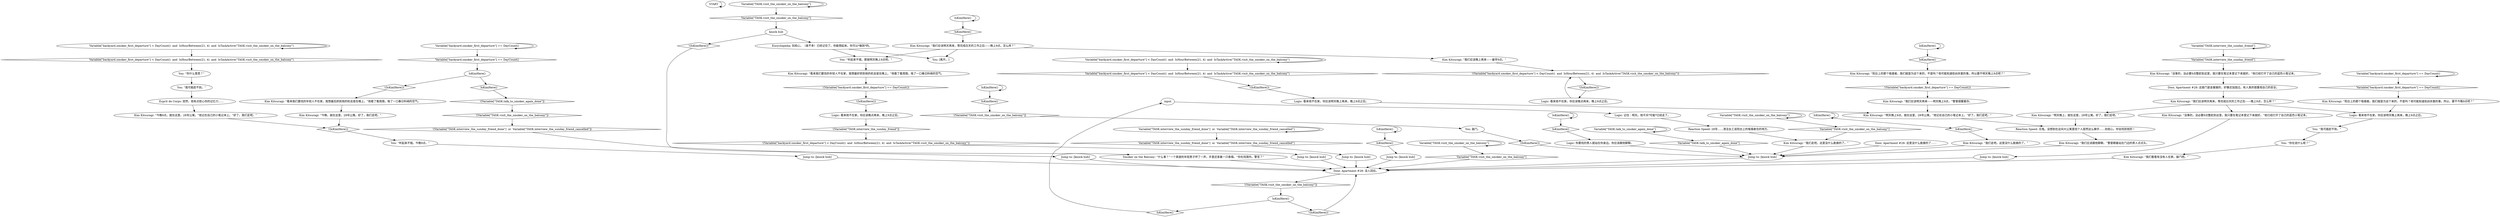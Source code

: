 # APT / SMOKER DOOR
# DOOR, APARTMENT #28 (SMOKER ON THE BALCONY)
# ==================================================
digraph G {
	  0 [label="START"];
	  1 [label="input"];
	  2 [label="Kim Kitsuragi: “我们看看有没有人在家。敲门吧。”"];
	  3 [label="Kim Kitsuragi: “阳台上的那个吸烟者。我们就是为这个来的，不是吗？他可能知道些凶杀案的事。所以，要不今晚9点吧？”"];
	  4 [label="IsKimHere()"];
	  5 [label="IsKimHere()", shape=diamond];
	  6 [label="!(IsKimHere())", shape=diamond];
	  7 [label="Jump to: [knock hub]"];
	  8 [label="Variable[\"TASK.interview_the_sunday_friend\"]"];
	  9 [label="Variable[\"TASK.interview_the_sunday_friend\"]", shape=diamond];
	  10 [label="!(Variable[\"TASK.interview_the_sunday_friend\"])", shape=diamond];
	  11 [label="Jump to: [knock hub]"];
	  12 [label="Kim Kitsuragi: “明天晚上，就在这里，28号公寓。好了，我们走吧。”"];
	  13 [label="You: “我可能赶不到。”"];
	  14 [label="Jump to: [knock hub]"];
	  15 [label="IsKimHere()"];
	  16 [label="IsKimHere()", shape=diamond];
	  17 [label="!(IsKimHere())", shape=diamond];
	  18 [label="Door, Apartment #28: 没人回应。"];
	  19 [label="knock hub"];
	  20 [label="Variable[\"backyard.smoker_first_departure\"] == DayCount()"];
	  21 [label="Variable[\"backyard.smoker_first_departure\"] == DayCount()", shape=diamond];
	  22 [label="!(Variable[\"backyard.smoker_first_departure\"] == DayCount())", shape=diamond];
	  23 [label="Esprit de Corps: 突然，他有点担心你的记忆力……"];
	  24 [label="Kim Kitsuragi: “没事的，没必要9点整赶到这里，我只要在笔记本里记下来就好。”他已经打开了自己的蓝色小笔记本。"];
	  25 [label="You: “你在说什么呢？”"];
	  26 [label="Kim Kitsuragi: “没事的，没必要9点整赶到这里，我只要在笔记本里记下来就好。”他已经打开了自己的蓝色小笔记本。"];
	  27 [label="IsKimHere()"];
	  28 [label="IsKimHere()", shape=diamond];
	  29 [label="!(IsKimHere())", shape=diamond];
	  30 [label="Smoker on the Balcony: “什么事？”一个英俊的年轻男子哼了一声，手里还拿着一只香烟。“你在找我吗，警官？”"];
	  31 [label="Logic: 看来他不在家。你应该晚点再来，晚上9点之后。"];
	  32 [label="Logic: 看来他不在家。你应该晚点再来，晚上9点之后。"];
	  33 [label="Logic: 你要找的男人就站在你身边。你应该跟他聊聊。"];
	  34 [label="Kim Kitsuragi: “我们走吧。这里没什么能做的了。”"];
	  35 [label="Variable[\"backyard.smoker_first_departure\"] < DayCount()  and  IsHourBetween(21, 4)  and  IsTaskActive(\"TASK.visit_the_smoker_on_the_balcony\")"];
	  36 [label="Variable[\"backyard.smoker_first_departure\"] < DayCount()  and  IsHourBetween(21, 4)  and  IsTaskActive(\"TASK.visit_the_smoker_on_the_balcony\")", shape=diamond];
	  37 [label="!(Variable[\"backyard.smoker_first_departure\"] < DayCount()  and  IsHourBetween(21, 4)  and  IsTaskActive(\"TASK.visit_the_smoker_on_the_balcony\"))", shape=diamond];
	  38 [label="Variable[\"TASK.talk_to_smoker_again_done\"]"];
	  39 [label="Variable[\"TASK.talk_to_smoker_again_done\"]", shape=diamond];
	  40 [label="!(Variable[\"TASK.talk_to_smoker_again_done\"])", shape=diamond];
	  41 [label="Kim Kitsuragi: “看来我们要找的年轻人不在家，我想最好抓到他的机会是在晚上。”他看了看周围，吸了一口春日料峭的空气。"];
	  42 [label="Kim Kitsuragi: “明天晚上9点，就在这里，28号公寓。”他记在自己的小笔记本上。“好了。我们走吧。”"];
	  43 [label="Jump to: [knock hub]"];
	  44 [label="Kim Kitsuragi: “今晚9点，就在这里，28号公寓。”他记在自己的小笔记本上。“好了。我们走吧。”"];
	  45 [label="Encyclopedia: 别担心，（差不多）已经记住了。你能想起来。你可以*做到*的。"];
	  46 [label="You: 敲门。"];
	  47 [label="Variable[\"backyard.smoker_first_departure\"] == DayCount()"];
	  48 [label="Variable[\"backyard.smoker_first_departure\"] == DayCount()", shape=diamond];
	  49 [label="!(Variable[\"backyard.smoker_first_departure\"] == DayCount())", shape=diamond];
	  50 [label="Kim Kitsuragi: “我们应该明天再来，等完成白天的工作之后——晚上9点，怎么样？”"];
	  51 [label="Kim Kitsuragi: “我们应该跟他聊聊。”警督朝着站在门边的男人点点头。"];
	  52 [label="Logic: 记住：明天。他今天*可能*已经走了。"];
	  53 [label="Door, Apartment #28: 这扇门是金属做的，好像还加固过。有人真的很重视自己的安全。"];
	  54 [label="Kim Kitsuragi: “今晚，就在这里，28号公寓。好了，我们走吧。”"];
	  55 [label="Kim Kitsuragi: “我们应该明天再来，等完成白天的工作之后——晚上9点，怎么样？”"];
	  56 [label="Variable[\"TASK.visit_the_smoker_on_the_balcony\"]"];
	  57 [label="Variable[\"TASK.visit_the_smoker_on_the_balcony\"]", shape=diamond];
	  58 [label="!(Variable[\"TASK.visit_the_smoker_on_the_balcony\"])", shape=diamond];
	  59 [label="Variable[\"backyard.smoker_first_departure\"] < DayCount()  and  IsHourBetween(21, 4)  and  IsTaskActive(\"TASK.visit_the_smoker_on_the_balcony\")"];
	  60 [label="Variable[\"backyard.smoker_first_departure\"] < DayCount()  and  IsHourBetween(21, 4)  and  IsTaskActive(\"TASK.visit_the_smoker_on_the_balcony\")", shape=diamond];
	  61 [label="!(Variable[\"backyard.smoker_first_departure\"] < DayCount()  and  IsHourBetween(21, 4)  and  IsTaskActive(\"TASK.visit_the_smoker_on_the_balcony\"))", shape=diamond];
	  62 [label="Jump to: [knock hub]"];
	  63 [label="Variable[\"TASK.visit_the_smoker_on_the_balcony\"]"];
	  64 [label="Variable[\"TASK.visit_the_smoker_on_the_balcony\"]", shape=diamond];
	  65 [label="!(Variable[\"TASK.visit_the_smoker_on_the_balcony\"])", shape=diamond];
	  66 [label="Variable[\"TASK.interview_the_sunday_friend_done\"]  or  Variable[\"TASK.interview_the_sunday_friend_cancelled\"]"];
	  67 [label="Variable[\"TASK.interview_the_sunday_friend_done\"]  or  Variable[\"TASK.interview_the_sunday_friend_cancelled\"]", shape=diamond];
	  68 [label="!(Variable[\"TASK.interview_the_sunday_friend_done\"]  or  Variable[\"TASK.interview_the_sunday_friend_cancelled\"])", shape=diamond];
	  69 [label="Reaction Speed: 28号……清洁女工说阳台上的吸烟者住的地方。"];
	  70 [label="Jump to: [knock hub]"];
	  71 [label="Jump to: [knock hub]"];
	  72 [label="Kim Kitsuragi: “我们应该明天再来——明天晚上9点，”警督提醒着你。"];
	  73 [label="IsKimHere()"];
	  74 [label="IsKimHere()", shape=diamond];
	  75 [label="!(IsKimHere())", shape=diamond];
	  76 [label="IsKimHere()"];
	  77 [label="IsKimHere()", shape=diamond];
	  78 [label="!(IsKimHere())", shape=diamond];
	  79 [label="You: [离开。]"];
	  80 [label="You: “听起来不错。那就明天晚上9点吧。”"];
	  81 [label="You: “我可能赶不到。”"];
	  82 [label="Kim Kitsuragi: “阳台上的那个吸烟者。我们就是为这个来的，不是吗？他可能知道些凶杀案的事。所以要不明天晚上9点吧？”"];
	  83 [label="Kim Kitsuragi: “我们应该晚上再来——最早9点。”"];
	  84 [label="You: “你什么意思？”"];
	  85 [label="IsKimHere()"];
	  86 [label="IsKimHere()", shape=diamond];
	  87 [label="!(IsKimHere())", shape=diamond];
	  88 [label="Variable[\"TASK.visit_the_smoker_on_the_balcony\"]"];
	  89 [label="Variable[\"TASK.visit_the_smoker_on_the_balcony\"]", shape=diamond];
	  90 [label="!(Variable[\"TASK.visit_the_smoker_on_the_balcony\"])", shape=diamond];
	  91 [label="Kim Kitsuragi: “看来我们要找的年轻人不在家。我想最后抓到他的机会是在晚上。”他看了看周围，吸了一口春日料峭的空气。"];
	  92 [label="Logic: 看来他不在家。你应该明天晚上再来，晚上9点之后。"];
	  93 [label="You: “听起来不错。今晚9点。”"];
	  94 [label="Logic: 看来他不在家。你应该明天晚上再来，晚上9点之后。"];
	  95 [label="Door, Apartment #28: 这里没什么能做的了……"];
	  96 [label="IsKimHere()"];
	  97 [label="IsKimHere()", shape=diamond];
	  98 [label="!(IsKimHere())", shape=diamond];
	  99 [label="IsKimHere()"];
	  100 [label="IsKimHere()", shape=diamond];
	  101 [label="!(IsKimHere())", shape=diamond];
	  102 [label="Reaction Speed: 见鬼。没想到在这间大公寓里找个人居然这么棘手……别担心。你会找到他的！"];
	  103 [label="Kim Kitsuragi: “我们走吧。这里没什么能做的了。”"];
	  0 -> 0
	  1 -> 52
	  2 -> 18
	  3 -> 92
	  4 -> 4
	  4 -> 5
	  5 -> 71
	  6 -> 93
	  7 -> 18
	  8 -> 8
	  8 -> 9
	  9 -> 26
	  10 -> 37
	  11 -> 18
	  12 -> 102
	  13 -> 25
	  14 -> 18
	  15 -> 16
	  15 -> 15
	  16 -> 33
	  17 -> 70
	  18 -> 65
	  19 -> 45
	  19 -> 78
	  20 -> 20
	  20 -> 21
	  21 -> 3
	  22 -> 72
	  23 -> 44
	  24 -> 11
	  25 -> 2
	  26 -> 53
	  27 -> 27
	  27 -> 28
	  28 -> 103
	  29 -> 94
	  30 -> 18
	  31 -> 10
	  32 -> 61
	  33 -> 70
	  34 -> 70
	  35 -> 35
	  35 -> 36
	  36 -> 29
	  37 -> 62
	  38 -> 38
	  38 -> 39
	  39 -> 70
	  40 -> 58
	  41 -> 49
	  42 -> 102
	  43 -> 18
	  44 -> 6
	  45 -> 80
	  45 -> 79
	  46 -> 17
	  47 -> 48
	  47 -> 47
	  48 -> 99
	  49 -> 75
	  50 -> 80
	  50 -> 83
	  50 -> 79
	  51 -> 70
	  52 -> 69
	  53 -> 55
	  54 -> 6
	  55 -> 24
	  55 -> 92
	  55 -> 12
	  56 -> 56
	  56 -> 57
	  57 -> 34
	  58 -> 68
	  59 -> 59
	  59 -> 60
	  60 -> 84
	  61 -> 87
	  62 -> 18
	  63 -> 64
	  63 -> 63
	  64 -> 18
	  65 -> 96
	  66 -> 66
	  66 -> 67
	  67 -> 14
	  68 -> 7
	  69 -> 34
	  70 -> 18
	  71 -> 18
	  72 -> 42
	  73 -> 73
	  73 -> 74
	  74 -> 82
	  75 -> 31
	  76 -> 76
	  76 -> 77
	  77 -> 90
	  78 -> 30
	  80 -> 41
	  81 -> 23
	  82 -> 22
	  83 -> 61
	  84 -> 81
	  85 -> 85
	  85 -> 86
	  86 -> 50
	  87 -> 32
	  88 -> 88
	  88 -> 89
	  89 -> 19
	  90 -> 46
	  91 -> 54
	  92 -> 13
	  93 -> 43
	  94 -> 42
	  95 -> 70
	  96 -> 97
	  96 -> 98
	  97 -> 1
	  98 -> 18
	  99 -> 100
	  99 -> 101
	  100 -> 40
	  101 -> 91
	  102 -> 51
	  103 -> 70
}

